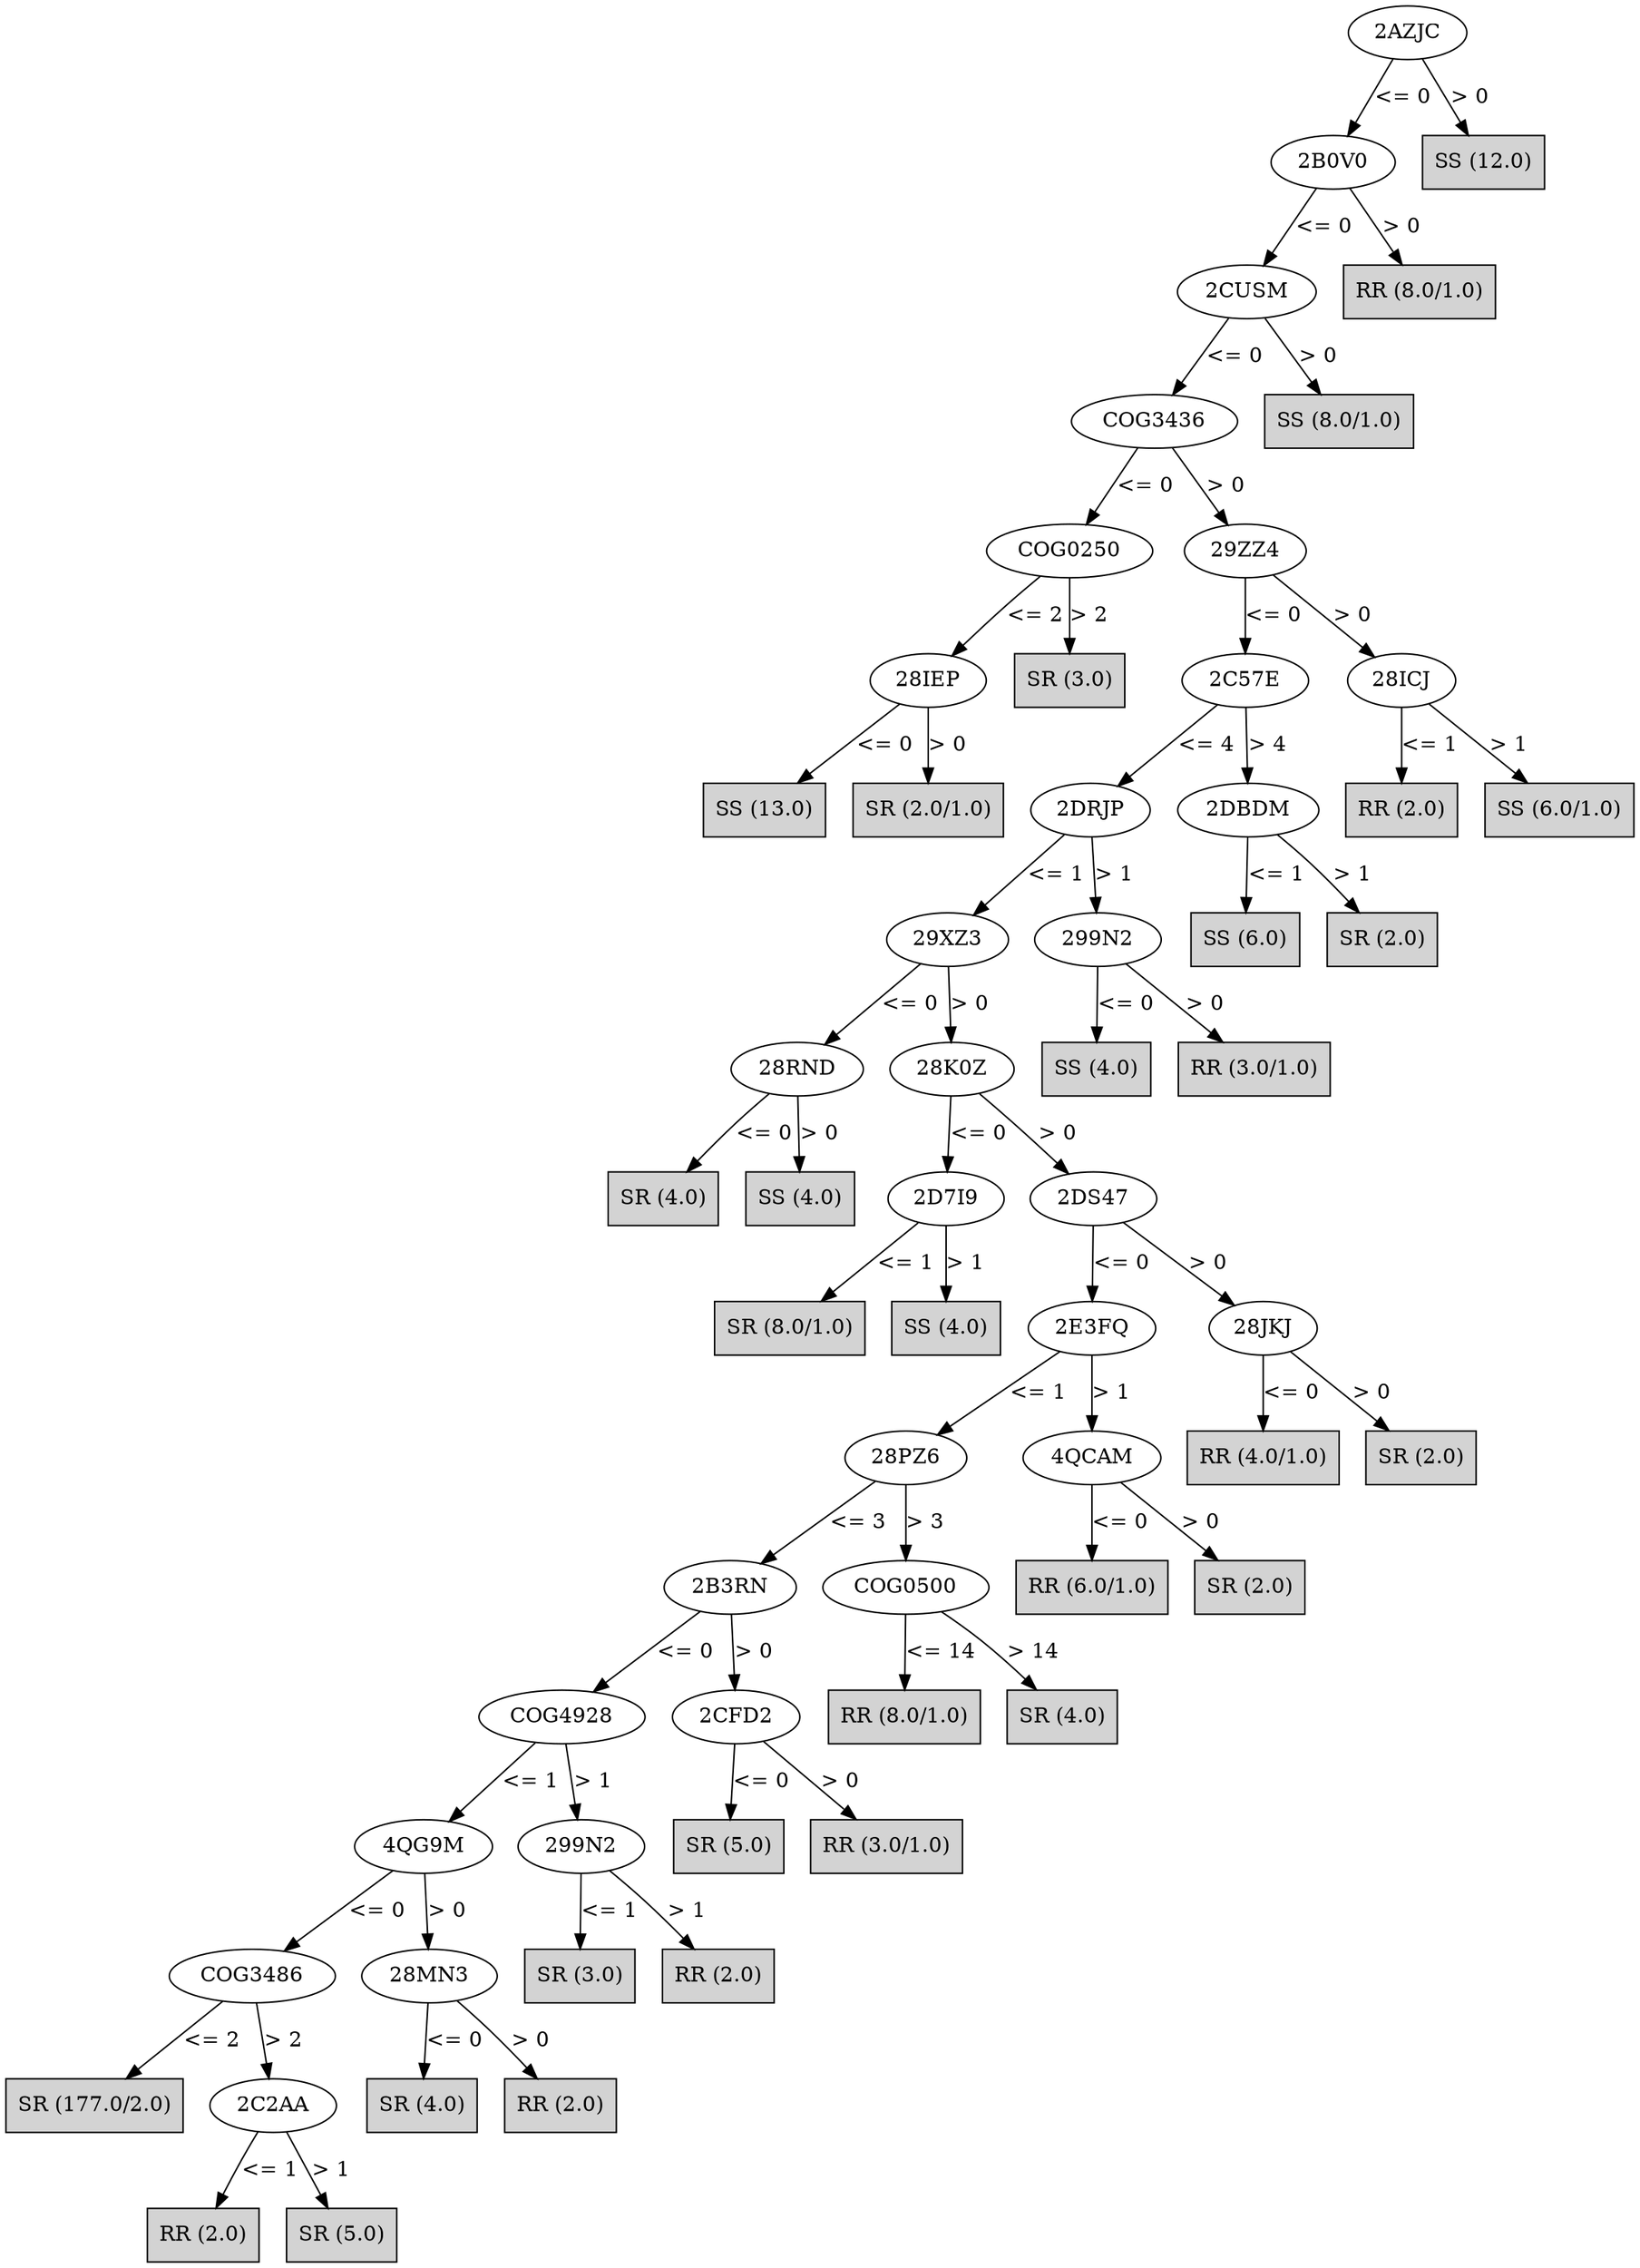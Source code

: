 digraph J48Tree {
N0 [label="2AZJC" ]
N0->N1 [label="<= 0"]
N1 [label="2B0V0" ]
N1->N2 [label="<= 0"]
N2 [label="2CUSM" ]
N2->N3 [label="<= 0"]
N3 [label="COG3436" ]
N3->N4 [label="<= 0"]
N4 [label="COG0250" ]
N4->N5 [label="<= 2"]
N5 [label="28IEP" ]
N5->N6 [label="<= 0"]
N6 [label="SS (13.0)" shape=box style=filled ]
N5->N7 [label="> 0"]
N7 [label="SR (2.0/1.0)" shape=box style=filled ]
N4->N8 [label="> 2"]
N8 [label="SR (3.0)" shape=box style=filled ]
N3->N9 [label="> 0"]
N9 [label="29ZZ4" ]
N9->N10 [label="<= 0"]
N10 [label="2C57E" ]
N10->N11 [label="<= 4"]
N11 [label="2DRJP" ]
N11->N12 [label="<= 1"]
N12 [label="29XZ3" ]
N12->N13 [label="<= 0"]
N13 [label="28RND" ]
N13->N14 [label="<= 0"]
N14 [label="SR (4.0)" shape=box style=filled ]
N13->N15 [label="> 0"]
N15 [label="SS (4.0)" shape=box style=filled ]
N12->N16 [label="> 0"]
N16 [label="28K0Z" ]
N16->N17 [label="<= 0"]
N17 [label="2D7I9" ]
N17->N18 [label="<= 1"]
N18 [label="SR (8.0/1.0)" shape=box style=filled ]
N17->N19 [label="> 1"]
N19 [label="SS (4.0)" shape=box style=filled ]
N16->N20 [label="> 0"]
N20 [label="2DS47" ]
N20->N21 [label="<= 0"]
N21 [label="2E3FQ" ]
N21->N22 [label="<= 1"]
N22 [label="28PZ6" ]
N22->N23 [label="<= 3"]
N23 [label="2B3RN" ]
N23->N24 [label="<= 0"]
N24 [label="COG4928" ]
N24->N25 [label="<= 1"]
N25 [label="4QG9M" ]
N25->N26 [label="<= 0"]
N26 [label="COG3486" ]
N26->N27 [label="<= 2"]
N27 [label="SR (177.0/2.0)" shape=box style=filled ]
N26->N28 [label="> 2"]
N28 [label="2C2AA" ]
N28->N29 [label="<= 1"]
N29 [label="RR (2.0)" shape=box style=filled ]
N28->N30 [label="> 1"]
N30 [label="SR (5.0)" shape=box style=filled ]
N25->N31 [label="> 0"]
N31 [label="28MN3" ]
N31->N32 [label="<= 0"]
N32 [label="SR (4.0)" shape=box style=filled ]
N31->N33 [label="> 0"]
N33 [label="RR (2.0)" shape=box style=filled ]
N24->N34 [label="> 1"]
N34 [label="299N2" ]
N34->N35 [label="<= 1"]
N35 [label="SR (3.0)" shape=box style=filled ]
N34->N36 [label="> 1"]
N36 [label="RR (2.0)" shape=box style=filled ]
N23->N37 [label="> 0"]
N37 [label="2CFD2" ]
N37->N38 [label="<= 0"]
N38 [label="SR (5.0)" shape=box style=filled ]
N37->N39 [label="> 0"]
N39 [label="RR (3.0/1.0)" shape=box style=filled ]
N22->N40 [label="> 3"]
N40 [label="COG0500" ]
N40->N41 [label="<= 14"]
N41 [label="RR (8.0/1.0)" shape=box style=filled ]
N40->N42 [label="> 14"]
N42 [label="SR (4.0)" shape=box style=filled ]
N21->N43 [label="> 1"]
N43 [label="4QCAM" ]
N43->N44 [label="<= 0"]
N44 [label="RR (6.0/1.0)" shape=box style=filled ]
N43->N45 [label="> 0"]
N45 [label="SR (2.0)" shape=box style=filled ]
N20->N46 [label="> 0"]
N46 [label="28JKJ" ]
N46->N47 [label="<= 0"]
N47 [label="RR (4.0/1.0)" shape=box style=filled ]
N46->N48 [label="> 0"]
N48 [label="SR (2.0)" shape=box style=filled ]
N11->N49 [label="> 1"]
N49 [label="299N2" ]
N49->N50 [label="<= 0"]
N50 [label="SS (4.0)" shape=box style=filled ]
N49->N51 [label="> 0"]
N51 [label="RR (3.0/1.0)" shape=box style=filled ]
N10->N52 [label="> 4"]
N52 [label="2DBDM" ]
N52->N53 [label="<= 1"]
N53 [label="SS (6.0)" shape=box style=filled ]
N52->N54 [label="> 1"]
N54 [label="SR (2.0)" shape=box style=filled ]
N9->N55 [label="> 0"]
N55 [label="28ICJ" ]
N55->N56 [label="<= 1"]
N56 [label="RR (2.0)" shape=box style=filled ]
N55->N57 [label="> 1"]
N57 [label="SS (6.0/1.0)" shape=box style=filled ]
N2->N58 [label="> 0"]
N58 [label="SS (8.0/1.0)" shape=box style=filled ]
N1->N59 [label="> 0"]
N59 [label="RR (8.0/1.0)" shape=box style=filled ]
N0->N60 [label="> 0"]
N60 [label="SS (12.0)" shape=box style=filled ]
}

